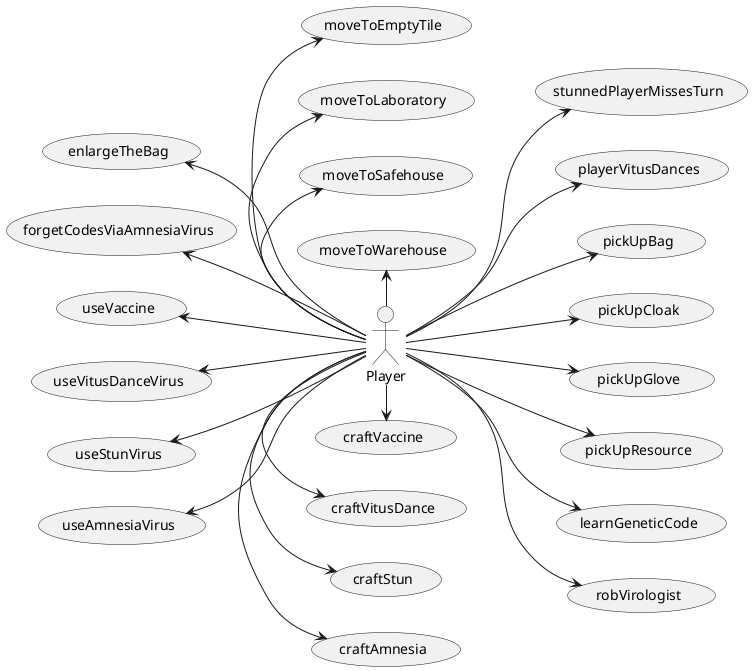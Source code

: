 @startuml
left to right direction
actor Player as P
'actor Controller as C

'kérdés mindegyikre: magadra vagy másra?
'van e más játékos a mezőn?
'kérdések counterimpactben: van e azon, akin alkalmazták, cloak, glove vagy vaccine
(useAmnesiaVirus) as uAv
(useStunVirus) as uSv
(useVitusDanceVirus) as uVdv
(useVaccine) as uV

(forgetCodesViaAmnesiaVirus) as fcvav
(enlargeTheBag) as purweb
(stunnedPlayerMissesTurn) as spmt
(playerVitusDances) as pvd

/' Vírusokat craftol (szerintem nem kell mindegyiket külön)'/
(craftVaccine) as cV
(craftVitusDance) as cVd
(craftAmnesia) as cA
(craftStun) as cS

/' Mező típusokra lép '/
(pickUpBag) as pB
(pickUpCloak) as pC
(pickUpGlove) as pG
(pickUpResource) as pRES
(learnGeneticCode)  as lGC

(moveToWarehouse) as mWh
(moveToSafehouse) as mSh
(moveToLaboratory) as mL
(moveToEmptyTile) as mEt



/' Scenes '/
(robVirologist) as rv

P -left-> mWh
P -left-> mSh
P -left-> mL
P -left-> mEt

P -up-> uAv
P -up-> uSv
P -up-> uVdv
P -up-> uV

P -up-> fcvav
P -up-> purweb
P -down-> spmt
P -down-> pvd

P -right-> cA
P -right-> cS
P -right-> cVd
P -right-> cV

P -down-> rv
P -down-> pG
P -down-> pC
P -down-> pB
P -down-> lGC
P -down-> pRES

/' Controller test-cases '/

'(createMap) as cM
'(nextRound) as nR
'
'C --> cM
'C --> nR

@enduml